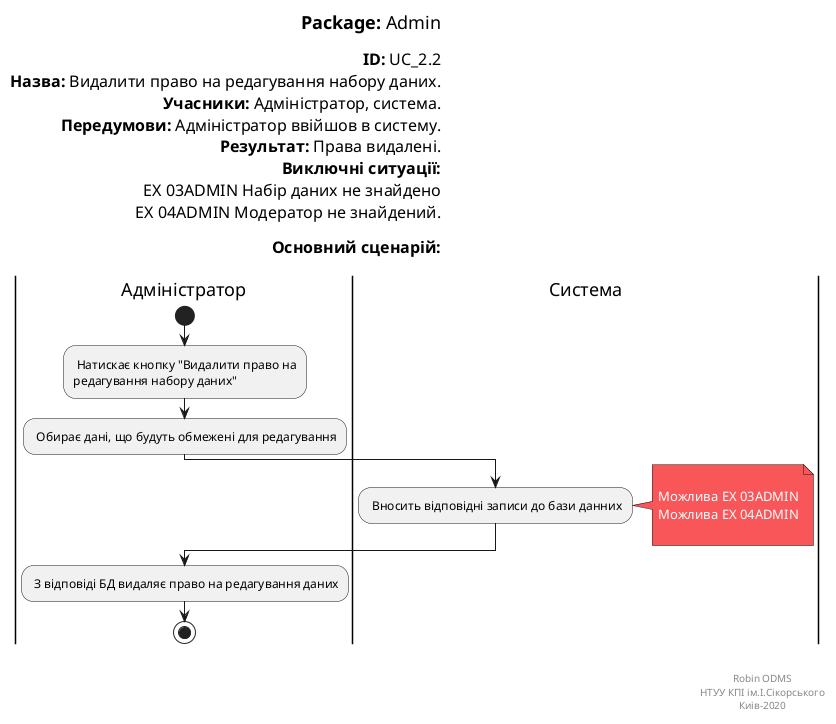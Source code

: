 @startuml
skinparam ArchimateBackgroundColor #ffffff
skinparam	shadowing false
skinparam Note {
	BackgroundColor #f85658
	FontColor #ffffff
}

left header
<font color=000 size=18><b>Package:</b> Admin

<font color=000 size=16><b>ID:</b> UC_2.2
<font color=000 size=16><b>Назва:</b> Видалити право на редагування набору даних.
<font color=000 size=16><b>Учасники:</b> Адміністратор, система.
<font color=000 size=16><b>Передумови:</b> Адміністратор ввійшов в систему.
<font color=000 size=16><b>Результат:</b> Права видалені.
<font color=000 size=16><b>Виключні ситуації:</b>
<font color=000 size=16> EX 03ADMIN Набір даних не знайдено 
<font color=000 size=16> EX 04ADMIN Модератор не знайдений.

<font color=000 size=16><b>Основний сценарій:</b>

end header

|Адміністратор|
start
: Натискає кнопку "Видалити право на\nредагування набору даних";
: Обирає дані, що будуть обмежені для редагування;

|Система|

: Вносить відповідні записи до бази данних;

note right

	Можлива EX 03ADMIN
	Можлива EX 04ADMIN

end note

|Адміністратор|

: З відповіді БД видаляє право на редагування даних;

stop;

right footer


Robin ODMS
НТУУ КПІ ім.І.Сікорського
Киів-2020
end footer
@enduml
